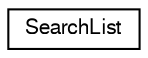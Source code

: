 digraph G
{
  edge [fontname="FreeSans",fontsize="10",labelfontname="FreeSans",labelfontsize="10"];
  node [fontname="FreeSans",fontsize="10",shape=record];
  rankdir=LR;
  Node1 [label="SearchList",height=0.2,width=0.4,color="black", fillcolor="white", style="filled",URL="$d4/dab/classcom_1_1scoreloop_1_1client_1_1android_1_1core_1_1model_1_1_search_list.html"];
}
